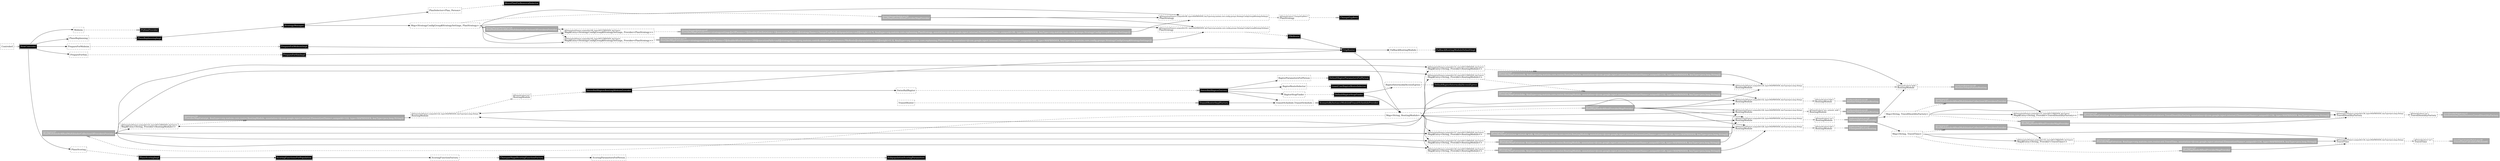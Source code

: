 digraph injector {
graph [rankdir=LR];
x46 [margin="0.02,0", shape=box, style=solid, label=<<table cellspacing="0" cellpadding="5" cellborder="0" border="0"><tr><td align="left" port="header" bgcolor="#aaaaaa"><font color="#ffffff" point-size="10">Injector.java:127<br align="left"/></font><font color="#ffffff">RealMultibinder$RealMultibinderCollectionOfProvidersProvider<br align="left"/></font></td></tr></table>>]
x8 [margin="0.02,0", shape=box, style=solid, label=<<table cellspacing="0" cellpadding="5" cellborder="0" border="0"><tr><td align="left" port="header" bgcolor="#aaaaaa"><font color="#ffffff" point-size="10">TravelTimeCalculatorModule.java:69<br align="left"/></font><font color="#ffffff">TravelTimeCalculatorModule$1<br align="left"/></font></td></tr></table>>]
x84 [margin="0.02,0", shape=box, style=dashed, label=<<table cellspacing="0" cellpadding="5" cellborder="0" border="0"><tr><td align="left" port="header" bgcolor="#ffffff"><font color="#000000" point-size="10">@Named(value="ride")<br align="left"/></font><font color="#000000">RoutingModule<br align="left"/></font></td></tr></table>>]
x66 [margin="0.02,0", shape=box, style=dashed, label=<<table cellspacing="0" cellpadding="5" cellborder="0" border="0"><tr><td align="left" port="header" bgcolor="#ffffff"><font color="#000000">PlansReplanning<br align="left"/></font></td></tr></table>>]
x35 [margin="0.02,0", shape=box, style=solid, label=<<table cellspacing="0" cellpadding="5" cellborder="0" border="0"><tr><td align="left" port="header" bgcolor="#aaaaaa"><font color="#ffffff" point-size="10">Injector.java:129<br align="left"/></font><font color="#ffffff">ProviderMapEntry(walk, Key[type=org.matsim.core.router.RoutingModule, annotation=@com.google.inject.internal.Element(setName=,uniqueId=130, type=MAPBINDER, keyType=java.lang.String)])<br align="left"/></font></td></tr></table>>]
x90 [margin="0.02,0", shape=box, style=dashed, label=<<table cellspacing="0" cellpadding="5" cellborder="0" border="0"><tr><td align="left" port="header" bgcolor="#ffffff"><font color="#000000" point-size="10">@Element(setName=,uniqueId=127, type=MULTIBINDER, keyType=)<br align="left"/></font><font color="#000000">Map$Entry&lt;String, Provider&lt;RoutingModule&gt;&gt;<br align="left"/></font></td></tr></table>>]
x23 [margin="0.02,0", shape=box, style=dashed, label=<<table cellspacing="0" cellpadding="5" cellborder="0" border="0"><tr><td align="left" port="header" bgcolor="#ffffff"><font color="#000000">PlansScoring<br align="left"/></font></td></tr></table>>]
x55 [margin="0.02,0", shape=box, style=dashed, label=<<table cellspacing="0" cellpadding="5" cellborder="0" border="0"><tr><td align="left" port="header" bgcolor="#ffffff"><font color="#000000" point-size="10">@Element(setName=,uniqueId=136, type=MAPBINDER, keyType=java.lang.String)<br align="left"/></font><font color="#000000">TravelDisutilityFactory<br align="left"/></font></td></tr></table>>]
x48 [margin="0.02,0", shape=box, style=dashed, label=<<table cellspacing="0" cellpadding="5" cellborder="0" border="0"><tr><td align="left" port="header" bgcolor="#ffffff"><font color="#000000" point-size="10">@Named(value="car")<br align="left"/></font><font color="#000000">RoutingModule<br align="left"/></font></td></tr></table>>]
x61 [margin="0.02,0", shape=box, style=solid, label=<<table cellspacing="0" cellpadding="5" cellborder="0" border="0"><tr><td align="left" port="header" bgcolor="#000000"><font color="#ffffff">PrepareForMobsimImpl<br align="left"/></font></td></tr></table>>]
x32 [margin="0.02,0", shape=box, style=dashed, label=<<table cellspacing="0" cellpadding="5" cellborder="0" border="0"><tr><td align="left" port="header" bgcolor="#ffffff"><font color="#000000" point-size="10">@Element(setName=,uniqueId=129, type=MULTIBINDER, keyType=)<br align="left"/></font><font color="#000000">Map$Entry&lt;String, Provider&lt;RoutingModule&gt;&gt;<br align="left"/></font></td></tr></table>>]
x3 [margin="0.02,0", shape=box, style=dashed, label=<<table cellspacing="0" cellpadding="5" cellborder="0" border="0"><tr><td align="left" port="header" bgcolor="#ffffff"><font color="#000000" point-size="10">@Element(setName=,uniqueId=102, type=MULTIBINDER, keyType=)<br align="left"/></font><font color="#000000">Map$Entry&lt;StrategyConfigGroup$StrategySettings, Provider&lt;PlanStrategy&gt;&gt;<br align="left"/></font></td></tr></table>>]
x26 [margin="0.02,0", shape=box, style=dashed, label=<<table cellspacing="0" cellpadding="5" cellborder="0" border="0"><tr><td align="left" port="header" bgcolor="#ffffff"><font color="#000000" point-size="10">@Element(setName=,uniqueId=130, type=MAPBINDER, keyType=java.lang.String)<br align="left"/></font><font color="#000000">RoutingModule<br align="left"/></font></td></tr></table>>]
x41 [margin="0.02,0", shape=box, style=solid, label=<<table cellspacing="0" cellpadding="5" cellborder="0" border="0"><tr><td align="left" port="header" bgcolor="#aaaaaa"><font color="#ffffff" point-size="10">TravelDisutilityModule.java:37<br align="left"/></font><font color="#ffffff">RandomizingTimeDistanceTravelDisutilityFactory<br align="left"/></font></td></tr></table>>]
x91 [margin="0.02,0", shape=box, style=solid, label=<<table cellspacing="0" cellpadding="5" cellborder="0" border="0"><tr><td align="left" port="header" bgcolor="#aaaaaa"><font color="#ffffff" point-size="10">Injector.java:129<br align="left"/></font><font color="#ffffff">ProviderMapEntry(non_network_walk, Key[type=org.matsim.core.router.RoutingModule, annotation=@com.google.inject.internal.Element(setName=,uniqueId=126, type=MAPBINDER, keyType=java.lang.String)])<br align="left"/></font></td></tr></table>>]
x75 [margin="0.02,0", shape=box, style=dashed, label=<<table cellspacing="0" cellpadding="5" cellborder="0" border="0"><tr><td align="left" port="header" bgcolor="#ffffff"><font color="#000000" point-size="10">@Named(value="pt")<br align="left"/></font><font color="#000000">RoutingModule<br align="left"/></font></td></tr></table>>]
x70 [margin="0.02,0", shape=box, style=solid, label=<<table cellspacing="0" cellpadding="5" cellborder="0" border="0"><tr><td align="left" port="header" bgcolor="#000000"><font color="#ffffff">TransitRouterImplFactory<br align="left"/></font></td></tr></table>>]
x53 [margin="0.02,0", shape=box, style=dashed, label=<<table cellspacing="0" cellpadding="5" cellborder="0" border="0"><tr><td align="left" port="header" bgcolor="#ffffff"><font color="#000000">RaptorIntermodalAccessEgress<br align="left"/></font></td></tr></table>>]
x92 [margin="0.02,0", shape=box, style=dashed, label=<<table cellspacing="0" cellpadding="5" cellborder="0" border="0"><tr><td align="left" port="header" bgcolor="#ffffff"><font color="#000000">PlanSelector&lt;Plan, Person&gt;<br align="left"/></font></td></tr></table>>]
x80 [margin="0.02,0", shape=box, style=dashed, label=<<table cellspacing="0" cellpadding="5" cellborder="0" border="0"><tr><td align="left" port="header" bgcolor="#ffffff"><font color="#000000" point-size="10">@Named(value="walk")<br align="left"/></font><font color="#000000">RoutingModule<br align="left"/></font></td></tr></table>>]
x33 [margin="0.02,0", shape=box, style=solid, label=<<table cellspacing="0" cellpadding="5" cellborder="0" border="0"><tr><td align="left" port="header" bgcolor="#aaaaaa"><font color="#ffffff" point-size="10">Injector.java:129<br align="left"/></font><font color="#ffffff">ProviderMapEntry(ride, Key[type=org.matsim.core.router.RoutingModule, annotation=@com.google.inject.internal.Element(setName=,uniqueId=128, type=MAPBINDER, keyType=java.lang.String)])<br align="left"/></font></td></tr></table>>]
x1 [margin="0.02,0", shape=box, style=dashed, label=<<table cellspacing="0" cellpadding="5" cellborder="0" border="0"><tr><td align="left" port="header" bgcolor="#ffffff"><font color="#000000" point-size="10">@Element(setName=,uniqueId=122, type=MAPBINDER, keyType=java.lang.String)<br align="left"/></font><font color="#000000">RoutingModule<br align="left"/></font></td></tr></table>>]
x52 [margin="0.02,0", shape=box, style=solid, label=<<table cellspacing="0" cellpadding="5" cellborder="0" border="0"><tr><td align="left" port="header" bgcolor="#000000"><font color="#ffffff">NewControler<br align="left"/></font></td></tr></table>>]
x63 [margin="0.02,0", shape=box, style=dashed, label=<<table cellspacing="0" cellpadding="5" cellborder="0" border="0"><tr><td align="left" port="header" bgcolor="#ffffff"><font color="#000000">RaptorParametersForPerson<br align="left"/></font></td></tr></table>>]
x72 [margin="0.02,0", shape=box, style=solid, label=<<table cellspacing="0" cellpadding="5" cellborder="0" border="0"><tr><td align="left" port="header" bgcolor="#aaaaaa"><font color="#ffffff" point-size="10">Injector.java:127<br align="left"/></font><font color="#ffffff">RealMultibinder$RealMultibinderCollectionOfProvidersProvider<br align="left"/></font></td></tr></table>>]
x86 [margin="0.02,0", shape=box, style=dashed, label=<<table cellspacing="0" cellpadding="5" cellborder="0" border="0"><tr><td align="left" port="header" bgcolor="#ffffff"><font color="#000000" point-size="10">@Element(setName=,uniqueId=125, type=MULTIBINDER, keyType=)<br align="left"/></font><font color="#000000">Map$Entry&lt;String, Provider&lt;RoutingModule&gt;&gt;<br align="left"/></font></td></tr></table>>]
x54 [margin="0.02,0", shape=box, style=solid, label=<<table cellspacing="0" cellpadding="5" cellborder="0" border="0"><tr><td align="left" port="header" bgcolor="#000000"><font color="#ffffff">PReRoute<br align="left"/></font></td></tr></table>>]
x56 [margin="0.02,0", shape=box, style=solid, label=<<table cellspacing="0" cellpadding="5" cellborder="0" border="0"><tr><td align="left" port="header" bgcolor="#000000"><font color="#ffffff">ScenarioByInstanceModule$TransitScheduleProvider<br align="left"/></font></td></tr></table>>]
x2 [margin="0.02,0", shape=box, style=dashed, label=<<table cellspacing="0" cellpadding="5" cellborder="0" border="0"><tr><td align="left" port="header" bgcolor="#ffffff"><font color="#000000">RaptorRouteSelector<br align="left"/></font></td></tr></table>>]
x87 [margin="0.02,0", shape=box, style=solid, label=<<table cellspacing="0" cellpadding="5" cellborder="0" border="0"><tr><td align="left" port="header" bgcolor="#aaaaaa"><font color="#ffffff" point-size="10">Injector.java:129<br align="left"/></font><font color="#ffffff">ProviderMapEntry(car, Key[type=org.matsim.core.router.RoutingModule, annotation=@com.google.inject.internal.Element(setName=,uniqueId=124, type=MAPBINDER, keyType=java.lang.String)])<br align="left"/></font></td></tr></table>>]
x31 [margin="0.02,0", shape=box, style=dashed, label=<<table cellspacing="0" cellpadding="5" cellborder="0" border="0"><tr><td align="left" port="header" bgcolor="#ffffff"><font color="#000000" point-size="10">@Element(setName=,uniqueId=132, type=MAPBINDER, keyType=java.lang.String)<br align="left"/></font><font color="#000000">RoutingModule<br align="left"/></font></td></tr></table>>]
x76 [margin="0.02,0", shape=box, style=solid, label=<<table cellspacing="0" cellpadding="5" cellborder="0" border="0"><tr><td align="left" port="header" bgcolor="#000000"><font color="#ffffff">SwissRailRaptorRoutingModuleProvider<br align="left"/></font></td></tr></table>>]
x69 [margin="0.02,0", shape=box, style=dashed, label=<<table cellspacing="0" cellpadding="5" cellborder="0" border="0"><tr><td align="left" port="header" bgcolor="#ffffff"><font color="#000000">TransitRouter<br align="left"/></font></td></tr></table>>]
x59 [margin="0.02,0", shape=box, style=dashed, label=<<table cellspacing="0" cellpadding="5" cellborder="0" border="0"><tr><td align="left" port="header" bgcolor="#ffffff"><font color="#000000">PrepareForMobsim<br align="left"/></font></td></tr></table>>]
x36 [margin="0.02,0", shape=box, style=dashed, label=<<table cellspacing="0" cellpadding="5" cellborder="0" border="0"><tr><td align="left" port="header" bgcolor="#ffffff"><font color="#000000">Mobsim<br align="left"/></font></td></tr></table>>]
x79 [margin="0.02,0", shape=box, style=solid, label=<<table cellspacing="0" cellpadding="5" cellborder="0" border="0"><tr><td align="left" port="header" bgcolor="#aaaaaa"><font color="#ffffff" point-size="10">TripRouterModule.java:60<br align="left"/></font><font color="#ffffff">BeelineTeleportationRouting<br align="left"/></font></td></tr></table>>]
x15 [margin="0.02,0", shape=box, style=solid, label=<<table cellspacing="0" cellpadding="5" cellborder="0" border="0"><tr><td align="left" port="header" bgcolor="#aaaaaa"><font color="#ffffff" point-size="10">Injector.java:127<br align="left"/></font><font color="#ffffff">RealMapBinder$RealProviderMapProvider<br align="left"/></font></td></tr></table>>]
x71 [margin="0.02,0", shape=box, style=solid, label=<<table cellspacing="0" cellpadding="5" cellborder="0" border="0"><tr><td align="left" port="header" bgcolor="#aaaaaa"><font color="#ffffff" point-size="10">Injector.java:127<br align="left"/></font><font color="#ffffff">RealMapBinder$RealProviderMapProvider<br align="left"/></font></td></tr></table>>]
x25 [margin="0.02,0", shape=box, style=dashed, label=<<table cellspacing="0" cellpadding="5" cellborder="0" border="0"><tr><td align="left" port="header" bgcolor="#ffffff"><font color="#000000" point-size="10">@Element(setName=,uniqueId=101, type=MAPBINDER, keyType=org.matsim.core.config.groups.StrategyConfigGroup$StrategySettings)<br align="left"/></font><font color="#000000">PlanStrategy<br align="left"/></font></td></tr></table>>]
x6 [margin="0.02,0", shape=box, style=solid, label=<<table cellspacing="0" cellpadding="5" cellborder="0" border="0"><tr><td align="left" port="header" bgcolor="#aaaaaa"><font color="#ffffff" point-size="10">StrategyManagerModule.java:87<br align="left"/></font><font color="#ffffff">ProviderMapEntry([name=strategysettings][nOfParams=5][disableAfterIteration=-1][executionPath=null][strategyName=ChangeExpBeta][subpopulation=null][weight=0.7], Key[type=org.matsim.core.replanning.PlanStrategy, annotation=@com.google.inject.internal.Element(setName=,uniqueId=99, type=MAPBINDER, keyType=org.matsim.core.config.groups.StrategyConfigGroup$StrategySettings)])<br align="left"/></font></td></tr></table>>]
x68 [margin="0.02,0", shape=box, style=solid, label=<<table cellspacing="0" cellpadding="5" cellborder="0" border="0"><tr><td align="left" port="header" bgcolor="#000000"><font color="#ffffff">DefaultRaptorStopFinder<br align="left"/></font></td></tr></table>>]
x78 [margin="0.02,0", shape=box, style=dashed, label=<<table cellspacing="0" cellpadding="5" cellborder="0" border="0"><tr><td align="left" port="header" bgcolor="#ffffff"><font color="#000000" point-size="10">@Named(value="non_network_walk")<br align="left"/></font><font color="#000000">RoutingModule<br align="left"/></font></td></tr></table>>]
x0 [margin="0.02,0", shape=box, style=solid, label=<<table cellspacing="0" cellpadding="5" cellborder="0" border="0"><tr><td align="left" port="header" bgcolor="#000000"><font color="#ffffff">ScoringFunctionsForPopulation<br align="left"/></font></td></tr></table>>]
x89 [margin="0.02,0", shape=box, style=dashed, label=<<table cellspacing="0" cellpadding="5" cellborder="0" border="0"><tr><td align="left" port="header" bgcolor="#ffffff"><font color="#000000" point-size="10">@Element(setName=,uniqueId=124, type=MAPBINDER, keyType=java.lang.String)<br align="left"/></font><font color="#000000">RoutingModule<br align="left"/></font></td></tr></table>>]
x95 [margin="0.02,0", shape=box, style=dashed, label=<<table cellspacing="0" cellpadding="5" cellborder="0" border="0"><tr><td align="left" port="header" bgcolor="#ffffff"><font color="#000000" point-size="10">@Element(setName=,uniqueId=123, type=MULTIBINDER, keyType=)<br align="left"/></font><font color="#000000">Map$Entry&lt;String, Provider&lt;RoutingModule&gt;&gt;<br align="left"/></font></td></tr></table>>]
x38 [margin="0.02,0", shape=box, style=dashed, label=<<table cellspacing="0" cellpadding="5" cellborder="0" border="0"><tr><td align="left" port="header" bgcolor="#ffffff"><font color="#000000" point-size="10">@Element(setName=,uniqueId=137, type=MULTIBINDER, keyType=)<br align="left"/></font><font color="#000000">Map$Entry&lt;String, Provider&lt;TravelDisutilityFactory&gt;&gt;<br align="left"/></font></td></tr></table>>]
x97 [margin="0.02,0", shape=box, style=solid, label=<<table cellspacing="0" cellpadding="5" cellborder="0" border="0"><tr><td align="left" port="header" bgcolor="#000000"><font color="#ffffff">FallbackRoutingModuleDefaultImpl<br align="left"/></font></td></tr></table>>]
x16 [margin="0.02,0", shape=box, style=solid, label=<<table cellspacing="0" cellpadding="5" cellborder="0" border="0"><tr><td align="left" port="header" bgcolor="#000000"><font color="#ffffff">TripRouter<br align="left"/></font></td></tr></table>>]
x40 [margin="0.02,0", shape=box, style=dashed, label=<<table cellspacing="0" cellpadding="5" cellborder="0" border="0"><tr><td align="left" port="header" bgcolor="#ffffff"><font color="#000000" point-size="10">@Named(value="car")<br align="left"/></font><font color="#000000">TravelDisutilityFactory<br align="left"/></font></td></tr></table>>]
x19 [margin="0.02,0", shape=box, style=solid, label=<<table cellspacing="0" cellpadding="5" cellborder="0" border="0"><tr><td align="left" port="header" bgcolor="#aaaaaa"><font color="#ffffff" point-size="10">Injector.java:127<br align="left"/></font><font color="#ffffff">RealMapBinder$RealProviderMapProvider<br align="left"/></font></td></tr></table>>]
x24 [margin="0.02,0", shape=box, style=solid, label=<<table cellspacing="0" cellpadding="5" cellborder="0" border="0"><tr><td align="left" port="header" bgcolor="#000000"><font color="#ffffff">PlansScoringImpl<br align="left"/></font></td></tr></table>>]
x39 [margin="0.02,0", shape=box, style=solid, label=<<table cellspacing="0" cellpadding="5" cellborder="0" border="0"><tr><td align="left" port="header" bgcolor="#aaaaaa"><font color="#ffffff" point-size="10">Injector.java:129<br align="left"/></font><font color="#ffffff">ProviderMapEntry(car, Key[type=org.matsim.core.router.costcalculators.TravelDisutilityFactory, annotation=@com.google.inject.internal.Element(setName=,uniqueId=136, type=MAPBINDER, keyType=java.lang.String)])<br align="left"/></font></td></tr></table>>]
x10 [margin="0.02,0", shape=box, style=solid, label=<<table cellspacing="0" cellpadding="5" cellborder="0" border="0"><tr><td align="left" port="header" bgcolor="#aaaaaa"><font color="#ffffff" point-size="10">StrategyManagerModule.java:54<br align="left"/></font><font color="#ffffff">RealMultibinder$RealMultibinderCollectionOfProvidersProvider<br align="left"/></font></td></tr></table>>]
x96 [margin="0.02,0", shape=box, style=solid, label=<<table cellspacing="0" cellpadding="5" cellborder="0" border="0"><tr><td align="left" port="header" bgcolor="#aaaaaa"><font color="#ffffff" point-size="10">Injector.java:129<br align="left"/></font><font color="#ffffff">ProviderMapEntry(pt, Key[type=org.matsim.core.router.RoutingModule, annotation=@com.google.inject.internal.Element(setName=,uniqueId=122, type=MAPBINDER, keyType=java.lang.String)])<br align="left"/></font></td></tr></table>>]
x20 [margin="0.02,0", shape=box, style=dashed, label=<<table cellspacing="0" cellpadding="5" cellborder="0" border="0"><tr><td align="left" port="header" bgcolor="#ffffff"><font color="#000000" point-size="10">@Element(setName=,uniqueId=134, type=MAPBINDER, keyType=java.lang.String)<br align="left"/></font><font color="#000000">TravelTime<br align="left"/></font></td></tr></table>>]
x93 [margin="0.02,0", shape=box, style=solid, label=<<table cellspacing="0" cellpadding="5" cellborder="0" border="0"><tr><td align="left" port="header" bgcolor="#000000"><font color="#ffffff">WorstPlanForRemovalSelector<br align="left"/></font></td></tr></table>>]
x83 [margin="0.02,0", shape=box, style=solid, label=<<table cellspacing="0" cellpadding="5" cellborder="0" border="0"><tr><td align="left" port="header" bgcolor="#aaaaaa"><font color="#ffffff" point-size="10">Injector.java:129<br align="left"/></font><font color="#ffffff">ProviderMapEntry(car, Key[type=org.matsim.core.router.util.TravelTime, annotation=@com.google.inject.internal.Element(setName=,uniqueId=134, type=MAPBINDER, keyType=java.lang.String)])<br align="left"/></font></td></tr></table>>]
x62 [margin="0.02,0", shape=box, style=solid, label=<<table cellspacing="0" cellpadding="5" cellborder="0" border="0"><tr><td align="left" port="header" bgcolor="#000000"><font color="#ffffff">ChangeExpBeta<br align="left"/></font></td></tr></table>>]
x21 [margin="0.02,0", shape=box, style=dashed, label=<<table cellspacing="0" cellpadding="5" cellborder="0" border="0"><tr><td align="left" port="header" bgcolor="#ffffff"><font color="#000000">Map&lt;String, TravelDisutilityFactory&gt;<br align="left"/></font></td></tr></table>>]
x28 [margin="0.02,0", shape=box, style=dashed, label=<<table cellspacing="0" cellpadding="5" cellborder="0" border="0"><tr><td align="left" port="header" bgcolor="#ffffff"><font color="#000000" point-size="10">@Element(setName=,uniqueId=133, type=MULTIBINDER, keyType=)<br align="left"/></font><font color="#000000">Map$Entry&lt;String, Provider&lt;RoutingModule&gt;&gt;<br align="left"/></font></td></tr></table>>]
x94 [margin="0.02,0", shape=box, style=dashed, label=<<table cellspacing="0" cellpadding="5" cellborder="0" border="0"><tr><td align="left" port="header" bgcolor="#ffffff"><font color="#000000">Map&lt;StrategyConfigGroup$StrategySettings, PlanStrategy&gt;<br align="left"/></font></td></tr></table>>]
x82 [margin="0.02,0", shape=box, style=dashed, label=<<table cellspacing="0" cellpadding="5" cellborder="0" border="0"><tr><td align="left" port="header" bgcolor="#ffffff"><font color="#000000" point-size="10">@Element(setName=,uniqueId=135, type=MULTIBINDER, keyType=)<br align="left"/></font><font color="#000000">Map$Entry&lt;String, Provider&lt;TravelTime&gt;&gt;<br align="left"/></font></td></tr></table>>]
x30 [margin="0.02,0", shape=box, style=dashed, label=<<table cellspacing="0" cellpadding="5" cellborder="0" border="0"><tr><td align="left" port="header" bgcolor="#ffffff"><font color="#000000">transitSchedule.TransitSchedule<br align="left"/></font></td></tr></table>>]
x57 [margin="0.02,0", shape=box, style=dashed, label=<<table cellspacing="0" cellpadding="5" cellborder="0" border="0"><tr><td align="left" port="header" bgcolor="#ffffff"><font color="#000000">SwissRailRaptor<br align="left"/></font></td></tr></table>>]
x9 [margin="0.02,0", shape=box, style=dashed, label=<<table cellspacing="0" cellpadding="5" cellborder="0" border="0"><tr><td align="left" port="header" bgcolor="#ffffff"><font color="#000000">ScoringFunctionFactory<br align="left"/></font></td></tr></table>>]
x81 [margin="0.02,0", shape=box, style=solid, label=<<table cellspacing="0" cellpadding="5" cellborder="0" border="0"><tr><td align="left" port="header" bgcolor="#aaaaaa"><font color="#ffffff" point-size="10">TripRouterModule.java:60<br align="left"/></font><font color="#ffffff">BeelineTeleportationRouting<br align="left"/></font></td></tr></table>>]
x37 [margin="0.02,0", shape=box, style=solid, label=<<table cellspacing="0" cellpadding="5" cellborder="0" border="0"><tr><td align="left" port="header" bgcolor="#000000"><font color="#ffffff">PQSimProvider<br align="left"/></font></td></tr></table>>]
x45 [margin="0.02,0", shape=box, style=dashed, label=<<table cellspacing="0" cellpadding="5" cellborder="0" border="0"><tr><td align="left" port="header" bgcolor="#ffffff"><font color="#000000">ScoringParametersForPerson<br align="left"/></font></td></tr></table>>]
x7 [margin="0.02,0", shape=box, style=dashed, label=<<table cellspacing="0" cellpadding="5" cellborder="0" border="0"><tr><td align="left" port="header" bgcolor="#ffffff"><font color="#000000" point-size="10">@Named(value="car")<br align="left"/></font><font color="#000000">TravelTime<br align="left"/></font></td></tr></table>>]
x64 [margin="0.02,0", shape=box, style=solid, label=<<table cellspacing="0" cellpadding="5" cellborder="0" border="0"><tr><td align="left" port="header" bgcolor="#000000"><font color="#ffffff">DefaultRaptorIntermodalAccessEgress<br align="left"/></font></td></tr></table>>]
x77 [margin="0.02,0", shape=box, style=solid, label=<<table cellspacing="0" cellpadding="5" cellborder="0" border="0"><tr><td align="left" port="header" bgcolor="#000000"><font color="#ffffff">DefaultRaptorParametersForPerson<br align="left"/></font></td></tr></table>>]
x11 [margin="0.02,0", shape=box, style=solid, label=<<table cellspacing="0" cellpadding="5" cellborder="0" border="0"><tr><td align="left" port="header" bgcolor="#000000"><font color="#ffffff">StrategyManager<br align="left"/></font></td></tr></table>>]
x14 [margin="0.02,0", shape=box, style=solid, label=<<table cellspacing="0" cellpadding="5" cellborder="0" border="0"><tr><td align="left" port="header" bgcolor="#000000"><font color="#ffffff">LeastCostRaptorRouteSelector<br align="left"/></font></td></tr></table>>]
x73 [margin="0.02,0", shape=box, style=solid, label=<<table cellspacing="0" cellpadding="5" cellborder="0" border="0"><tr><td align="left" port="header" bgcolor="#000000"><font color="#ffffff">PlansReplanningImpl<br align="left"/></font></td></tr></table>>]
x44 [margin="0.02,0", shape=box, style=dashed, label=<<table cellspacing="0" cellpadding="5" cellborder="0" border="0"><tr><td align="left" port="header" bgcolor="#ffffff"><font color="#000000" point-size="10">@Named(value="ChangeExpBeta")<br align="left"/></font><font color="#000000">PlanStrategy<br align="left"/></font></td></tr></table>>]
x51 [margin="0.02,0", shape=box, style=dashed, label=<<table cellspacing="0" cellpadding="5" cellborder="0" border="0"><tr><td align="left" port="header" bgcolor="#ffffff"><font color="#000000">PrepareForSim<br align="left"/></font></td></tr></table>>]
x85 [margin="0.02,0", shape=box, style=solid, label=<<table cellspacing="0" cellpadding="5" cellborder="0" border="0"><tr><td align="left" port="header" bgcolor="#aaaaaa"><font color="#ffffff" point-size="10">TripRouterModule.java:57<br align="left"/></font><font color="#ffffff">FreespeedFactorRouting<br align="left"/></font></td></tr></table>>]
x4 [margin="0.02,0", shape=box, style=solid, label=<<table cellspacing="0" cellpadding="5" cellborder="0" border="0"><tr><td align="left" port="header" bgcolor="#aaaaaa"><font color="#ffffff" point-size="10">StrategyManagerModule.java:75<br align="left"/></font><font color="#ffffff">ProviderMapEntry([name=strategysettings][nOfParams=5][disableAfterIteration=350][executionPath=null][strategyName=org.matsim.contrib.minibus.performance.PReRoute][subpopulation=null][weight=0.3], Key[type=org.matsim.core.replanning.PlanStrategy, annotation=@com.google.inject.internal.Element(setName=,uniqueId=101, type=MAPBINDER, keyType=org.matsim.core.config.groups.StrategyConfigGroup$StrategySettings)])<br align="left"/></font></td></tr></table>>]
x29 [margin="0.02,0", shape=box, style=solid, label=<<table cellspacing="0" cellpadding="5" cellborder="0" border="0"><tr><td align="left" port="header" bgcolor="#aaaaaa"><font color="#ffffff" point-size="10">Injector.java:129<br align="left"/></font><font color="#ffffff">ProviderMapEntry(bike, Key[type=org.matsim.core.router.RoutingModule, annotation=@com.google.inject.internal.Element(setName=,uniqueId=132, type=MAPBINDER, keyType=java.lang.String)])<br align="left"/></font></td></tr></table>>]
x88 [margin="0.02,0", shape=box, style=dashed, label=<<table cellspacing="0" cellpadding="5" cellborder="0" border="0"><tr><td align="left" port="header" bgcolor="#ffffff"><font color="#000000" point-size="10">@Element(setName=,uniqueId=126, type=MAPBINDER, keyType=java.lang.String)<br align="left"/></font><font color="#000000">RoutingModule<br align="left"/></font></td></tr></table>>]
x43 [margin="0.02,0", shape=box, style=solid, label=<<table cellspacing="0" cellpadding="5" cellborder="0" border="0"><tr><td align="left" port="header" bgcolor="#aaaaaa"><font color="#ffffff" point-size="10">TripRouterModule.java:60<br align="left"/></font><font color="#ffffff">BeelineTeleportationRouting<br align="left"/></font></td></tr></table>>]
x47 [margin="0.02,0", shape=box, style=dashed, label=<<table cellspacing="0" cellpadding="5" cellborder="0" border="0"><tr><td align="left" port="header" bgcolor="#ffffff"><font color="#000000">ControlerI<br align="left"/></font></td></tr></table>>]
x67 [margin="0.02,0", shape=box, style=solid, label=<<table cellspacing="0" cellpadding="5" cellborder="0" border="0"><tr><td align="left" port="header" bgcolor="#000000"><font color="#ffffff">SubpopulationScoringParameters<br align="left"/></font></td></tr></table>>]
x12 [margin="0.02,0", shape=box, style=solid, label=<<table cellspacing="0" cellpadding="5" cellborder="0" border="0"><tr><td align="left" port="header" bgcolor="#aaaaaa"><font color="#ffffff" point-size="10">StrategyManagerModule.java:54<br align="left"/></font><font color="#ffffff">RealMapBinder$RealProviderMapProvider<br align="left"/></font></td></tr></table>>]
x65 [margin="0.02,0", shape=box, style=dashed, label=<<table cellspacing="0" cellpadding="5" cellborder="0" border="0"><tr><td align="left" port="header" bgcolor="#ffffff"><font color="#000000">RaptorStopFinder<br align="left"/></font></td></tr></table>>]
x74 [margin="0.02,0", shape=box, style=dashed, label=<<table cellspacing="0" cellpadding="5" cellborder="0" border="0"><tr><td align="left" port="header" bgcolor="#ffffff"><font color="#000000">Map&lt;String, RoutingModule&gt;<br align="left"/></font></td></tr></table>>]
x42 [margin="0.02,0", shape=box, style=dashed, label=<<table cellspacing="0" cellpadding="5" cellborder="0" border="0"><tr><td align="left" port="header" bgcolor="#ffffff"><font color="#000000" point-size="10">@Named(value="bike")<br align="left"/></font><font color="#000000">RoutingModule<br align="left"/></font></td></tr></table>>]
x58 [margin="0.02,0", shape=box, style=solid, label=<<table cellspacing="0" cellpadding="5" cellborder="0" border="0"><tr><td align="left" port="header" bgcolor="#000000"><font color="#ffffff">SwissRailRaptorFactory<br align="left"/></font></td></tr></table>>]
x5 [margin="0.02,0", shape=box, style=dashed, label=<<table cellspacing="0" cellpadding="5" cellborder="0" border="0"><tr><td align="left" port="header" bgcolor="#ffffff"><font color="#000000" point-size="10">@Element(setName=,uniqueId=100, type=MULTIBINDER, keyType=)<br align="left"/></font><font color="#000000">Map$Entry&lt;StrategyConfigGroup$StrategySettings, Provider&lt;PlanStrategy&gt;&gt;<br align="left"/></font></td></tr></table>>]
x27 [margin="0.02,0", shape=box, style=dashed, label=<<table cellspacing="0" cellpadding="5" cellborder="0" border="0"><tr><td align="left" port="header" bgcolor="#ffffff"><font color="#000000" point-size="10">@Element(setName=,uniqueId=128, type=MAPBINDER, keyType=java.lang.String)<br align="left"/></font><font color="#000000">RoutingModule<br align="left"/></font></td></tr></table>>]
x34 [margin="0.02,0", shape=box, style=dashed, label=<<table cellspacing="0" cellpadding="5" cellborder="0" border="0"><tr><td align="left" port="header" bgcolor="#ffffff"><font color="#000000" point-size="10">@Element(setName=,uniqueId=131, type=MULTIBINDER, keyType=)<br align="left"/></font><font color="#000000">Map$Entry&lt;String, Provider&lt;RoutingModule&gt;&gt;<br align="left"/></font></td></tr></table>>]
x49 [margin="0.02,0", shape=box, style=solid, label=<<table cellspacing="0" cellpadding="5" cellborder="0" border="0"><tr><td align="left" port="header" bgcolor="#aaaaaa"><font color="#ffffff" point-size="10">TripRouterModule.java:68<br align="left"/></font><font color="#ffffff">NetworkRoutingProvider<br align="left"/></font></td></tr></table>>]
x60 [margin="0.02,0", shape=box, style=solid, label=<<table cellspacing="0" cellpadding="5" cellborder="0" border="0"><tr><td align="left" port="header" bgcolor="#000000"><font color="#ffffff">PrepareForSimImpl<br align="left"/></font></td></tr></table>>]
x50 [margin="0.02,0", shape=box, style=dashed, label=<<table cellspacing="0" cellpadding="5" cellborder="0" border="0"><tr><td align="left" port="header" bgcolor="#ffffff"><font color="#000000">FallbackRoutingModule<br align="left"/></font></td></tr></table>>]
x17 [margin="0.02,0", shape=box, style=dashed, label=<<table cellspacing="0" cellpadding="5" cellborder="0" border="0"><tr><td align="left" port="header" bgcolor="#ffffff"><font color="#000000" point-size="10">@Element(setName=,uniqueId=99, type=MAPBINDER, keyType=org.matsim.core.config.groups.StrategyConfigGroup$StrategySettings)<br align="left"/></font><font color="#000000">PlanStrategy<br align="left"/></font></td></tr></table>>]
x18 [margin="0.02,0", shape=box, style=dashed, label=<<table cellspacing="0" cellpadding="5" cellborder="0" border="0"><tr><td align="left" port="header" bgcolor="#ffffff"><font color="#000000">Map&lt;String, TravelTime&gt;<br align="left"/></font></td></tr></table>>]
x22 [margin="0.02,0", shape=box, style=solid, label=<<table cellspacing="0" cellpadding="5" cellborder="0" border="0"><tr><td align="left" port="header" bgcolor="#000000"><font color="#ffffff">CharyparNagelScoringFunctionFactory<br align="left"/></font></td></tr></table>>]
x13 [margin="0.02,0", shape=box, style=solid, label=<<table cellspacing="0" cellpadding="5" cellborder="0" border="0"><tr><td align="left" port="header" bgcolor="#aaaaaa"><font color="#ffffff" point-size="10">Injector.java:127<br align="left"/></font><font color="#ffffff">RealMultibinder$RealMultibinderCollectionOfProvidersProvider<br align="left"/></font></td></tr></table>>]
x18:header:e -> x20 [style=solid, arrowhead=normal, arrowtail=none]
x0:m_d5fd2b09:e -> x9 [style=solid, arrowhead=normal, arrowtail=none]
x1 -> x75 [style=dashed, arrowhead=onormal, arrowtail=none]
x2 -> x14 [style=dashed, arrowhead=onormal, arrowtail=none]
x3 -> x4 [style=dashed, arrowhead=onormalonormal, arrowtail=none]
x4:header:e -> x25 [style=solid, arrowhead=normal, arrowtail=none]
x5 -> x6 [style=dashed, arrowhead=onormalonormal, arrowtail=none]
x6:header:e -> x17 [style=solid, arrowhead=normal, arrowtail=none]
x7 -> x8 [style=dashed, arrowhead=onormalonormal, arrowtail=none]
x9 -> x22 [style=dashed, arrowhead=onormal, arrowtail=none]
x94 -> x10 [style=dashed, arrowhead=onormalonormal, arrowtail=none]
x10:header:e -> x5 [style=solid, arrowhead=normal, arrowtail=none]
x10:header:e -> x3 [style=solid, arrowhead=normal, arrowtail=none]
x11:m_a15cbe:e -> x94 [style=solid, arrowhead=normal, arrowtail=none]
x11:m_22c5ba93:e -> x92 [style=solid, arrowhead=normal, arrowtail=none]
x94 -> x12 [style=dashed, arrowhead=onormalonormal, arrowtail=none]
x12:header:e -> x17 [style=solid, arrowhead=normal, arrowtail=none]
x12:header:e -> x25 [style=solid, arrowhead=normal, arrowtail=none]
x74:header:e -> x1 [style=solid, arrowhead=normal, arrowtail=none]
x74:header:e -> x89 [style=solid, arrowhead=normal, arrowtail=none]
x74:header:e -> x88 [style=solid, arrowhead=normal, arrowtail=none]
x74:header:e -> x27 [style=solid, arrowhead=normal, arrowtail=none]
x74:header:e -> x26 [style=solid, arrowhead=normal, arrowtail=none]
x74:header:e -> x31 [style=solid, arrowhead=normal, arrowtail=none]
x21:header:e -> x55 [style=solid, arrowhead=normal, arrowtail=none]
x21 -> x13 [style=dashed, arrowhead=onormalonormal, arrowtail=none]
x13:header:e -> x38 [style=solid, arrowhead=normal, arrowtail=none]
x74 -> x15 [style=dashed, arrowhead=onormalonormal, arrowtail=none]
x15:header:e -> x1 [style=solid, arrowhead=normal, arrowtail=none]
x15:header:e -> x89 [style=solid, arrowhead=normal, arrowtail=none]
x15:header:e -> x88 [style=solid, arrowhead=normal, arrowtail=none]
x15:header:e -> x27 [style=solid, arrowhead=normal, arrowtail=none]
x15:header:e -> x26 [style=solid, arrowhead=normal, arrowtail=none]
x15:header:e -> x31 [style=solid, arrowhead=normal, arrowtail=none]
x16:m_40b051f1:e -> x74 [style=solid, arrowhead=normal, arrowtail=none]
x16:m_40b051f1:e -> x50 [style=solid, arrowhead=normal, arrowtail=none]
x17 -> x44 [style=dashed, arrowhead=onormal, arrowtail=none]
x18 -> x19 [style=dashed, arrowhead=onormalonormal, arrowtail=none]
x19:header:e -> x20 [style=solid, arrowhead=normal, arrowtail=none]
x20 -> x7 [style=dashed, arrowhead=onormal, arrowtail=none]
x22:m_5f750a8c:e -> x45 [style=solid, arrowhead=normal, arrowtail=none]
x18:header:e -> x82 [style=solid, arrowhead=normal, arrowtail=none]
x21:header:e -> x38 [style=solid, arrowhead=normal, arrowtail=none]
x23 -> x24 [style=dashed, arrowhead=onormal, arrowtail=none]
x24:m_5c7478ec:e -> x0 [style=solid, arrowhead=normal, arrowtail=none]
x25 -> x54 [style=dashed, arrowhead=onormal, arrowtail=none]
x26 -> x80 [style=dashed, arrowhead=onormal, arrowtail=none]
x74:header:e -> x95 [style=solid, arrowhead=normal, arrowtail=none]
x74:header:e -> x86 [style=solid, arrowhead=normal, arrowtail=none]
x74:header:e -> x90 [style=solid, arrowhead=normal, arrowtail=none]
x74:header:e -> x32 [style=solid, arrowhead=normal, arrowtail=none]
x74:header:e -> x34 [style=solid, arrowhead=normal, arrowtail=none]
x74:header:e -> x28 [style=solid, arrowhead=normal, arrowtail=none]
x27 -> x84 [style=dashed, arrowhead=onormal, arrowtail=none]
x28 -> x29 [style=dashed, arrowhead=onormalonormal, arrowtail=none]
x29:header:e -> x31 [style=solid, arrowhead=normal, arrowtail=none]
x30 -> x56 [style=dashed, arrowhead=onormalonormal, arrowtail=none]
x31 -> x42 [style=dashed, arrowhead=onormal, arrowtail=none]
x32 -> x33 [style=dashed, arrowhead=onormalonormal, arrowtail=none]
x33:header:e -> x27 [style=solid, arrowhead=normal, arrowtail=none]
x34 -> x35 [style=dashed, arrowhead=onormalonormal, arrowtail=none]
x35:header:e -> x26 [style=solid, arrowhead=normal, arrowtail=none]
x36 -> x37 [style=dashed, arrowhead=onormalonormal, arrowtail=none]
x38 -> x39 [style=dashed, arrowhead=onormalonormal, arrowtail=none]
x39:header:e -> x55 [style=solid, arrowhead=normal, arrowtail=none]
x40 -> x41 [style=dashed, arrowhead=onormal, arrowtail=none]
x42 -> x43 [style=dashed, arrowhead=onormalonormal, arrowtail=none]
x44 -> x62 [style=dashed, arrowhead=onormalonormal, arrowtail=none]
x45 -> x67 [style=dashed, arrowhead=onormal, arrowtail=none]
x74 -> x46 [style=dashed, arrowhead=onormalonormal, arrowtail=none]
x46:header:e -> x95 [style=solid, arrowhead=normal, arrowtail=none]
x46:header:e -> x86 [style=solid, arrowhead=normal, arrowtail=none]
x46:header:e -> x90 [style=solid, arrowhead=normal, arrowtail=none]
x46:header:e -> x32 [style=solid, arrowhead=normal, arrowtail=none]
x46:header:e -> x34 [style=solid, arrowhead=normal, arrowtail=none]
x46:header:e -> x28 [style=solid, arrowhead=normal, arrowtail=none]
x47 -> x52 [style=dashed, arrowhead=onormal, arrowtail=none]
x48 -> x49 [style=dashed, arrowhead=onormalonormal, arrowtail=none]
x49:m_37f7e85c:e -> x21 [style=solid, arrowhead=normal, arrowtail=none]
x49:m_67efb620:e -> x18 [style=solid, arrowhead=normal, arrowtail=none]
x49:m_b19b941e:e -> x80 [style=solid, arrowhead=normal, arrowtail=none]
x50 -> x97 [style=dashed, arrowhead=onormal, arrowtail=none]
x51 -> x60 [style=dashed, arrowhead=onormal, arrowtail=none]
x52:m_86db3a50:e -> x51 [style=solid, arrowhead=normal, arrowtail=none]
x52:m_86db3a50:e -> x66 [style=solid, arrowhead=normal, arrowtail=none]
x52:m_86db3a50:e -> x36 [style=solid, arrowhead=normal, arrowtail=none]
x52:m_86db3a50:e -> x23 [style=solid, arrowhead=normal, arrowtail=none]
x52:m_86db3a50:e -> x59 [style=solid, arrowhead=normal, arrowtail=none]
x53 -> x64 [style=dashed, arrowhead=onormal, arrowtail=none]
x54:m_d7c5f8ab:e -> x16 [style=solid, arrowhead=normal, arrowtail=none]
x55 -> x40 [style=dashed, arrowhead=onormal, arrowtail=none]
x57 -> x58 [style=dashed, arrowhead=onormalonormal, arrowtail=none]
x58:m_99e2adc6:e -> x30 [style=solid, arrowhead=normal, arrowtail=none]
x58:m_99e2adc6:e -> x63 [style=solid, arrowhead=normal, arrowtail=none]
x58:m_99e2adc6:e -> x2 [style=solid, arrowhead=normal, arrowtail=none]
x58:m_99e2adc6:e -> x65 [style=solid, arrowhead=normal, arrowtail=none]
x59 -> x61 [style=dashed, arrowhead=onormal, arrowtail=none]
x94:header:e -> x17 [style=solid, arrowhead=normal, arrowtail=none]
x94:header:e -> x25 [style=solid, arrowhead=normal, arrowtail=none]
x60:m_8f5c1d6f:e -> x16 [style=solid, arrowhead=normal, arrowtail=none]
x61:m_e0740bbf:e -> x16 [style=solid, arrowhead=normal, arrowtail=none]
x63 -> x77 [style=dashed, arrowhead=onormal, arrowtail=none]
x65 -> x68 [style=dashed, arrowhead=onormal, arrowtail=none]
x66 -> x73 [style=dashed, arrowhead=onormal, arrowtail=none]
x68:m_c862b3b6:e -> x53 [style=solid, arrowhead=normal, arrowtail=none]
x68:m_c862b3b6:e -> x74 [style=solid, arrowhead=normal, arrowtail=none]
x69 -> x70 [style=dashed, arrowhead=onormalonormal, arrowtail=none]
x70:m_a347e0b6:e -> x30 [style=solid, arrowhead=normal, arrowtail=none]
x21 -> x71 [style=dashed, arrowhead=onormalonormal, arrowtail=none]
x71:header:e -> x55 [style=solid, arrowhead=normal, arrowtail=none]
x18 -> x72 [style=dashed, arrowhead=onormalonormal, arrowtail=none]
x72:header:e -> x82 [style=solid, arrowhead=normal, arrowtail=none]
x73:m_439a5ee6:e -> x11 [style=solid, arrowhead=normal, arrowtail=none]
x75 -> x76 [style=dashed, arrowhead=onormalonormal, arrowtail=none]
x76:m_289dc29f:e -> x57 [style=solid, arrowhead=normal, arrowtail=none]
x76:m_289dc29f:e -> x80 [style=solid, arrowhead=normal, arrowtail=none]
x94:header:e -> x5 [style=solid, arrowhead=normal, arrowtail=none]
x94:header:e -> x3 [style=solid, arrowhead=normal, arrowtail=none]
x78 -> x79 [style=dashed, arrowhead=onormalonormal, arrowtail=none]
x80 -> x81 [style=dashed, arrowhead=onormalonormal, arrowtail=none]
x82 -> x83 [style=dashed, arrowhead=onormalonormal, arrowtail=none]
x83:header:e -> x20 [style=solid, arrowhead=normal, arrowtail=none]
x84 -> x85 [style=dashed, arrowhead=onormalonormal, arrowtail=none]
x86 -> x87 [style=dashed, arrowhead=onormalonormal, arrowtail=none]
x87:header:e -> x89 [style=solid, arrowhead=normal, arrowtail=none]
x88 -> x78 [style=dashed, arrowhead=onormal, arrowtail=none]
x89 -> x48 [style=dashed, arrowhead=onormal, arrowtail=none]
x90 -> x91 [style=dashed, arrowhead=onormalonormal, arrowtail=none]
x91:header:e -> x88 [style=solid, arrowhead=normal, arrowtail=none]
x92 -> x93 [style=dashed, arrowhead=onormal, arrowtail=none]
x95 -> x96 [style=dashed, arrowhead=onormalonormal, arrowtail=none]
x96:header:e -> x1 [style=solid, arrowhead=normal, arrowtail=none]
}
